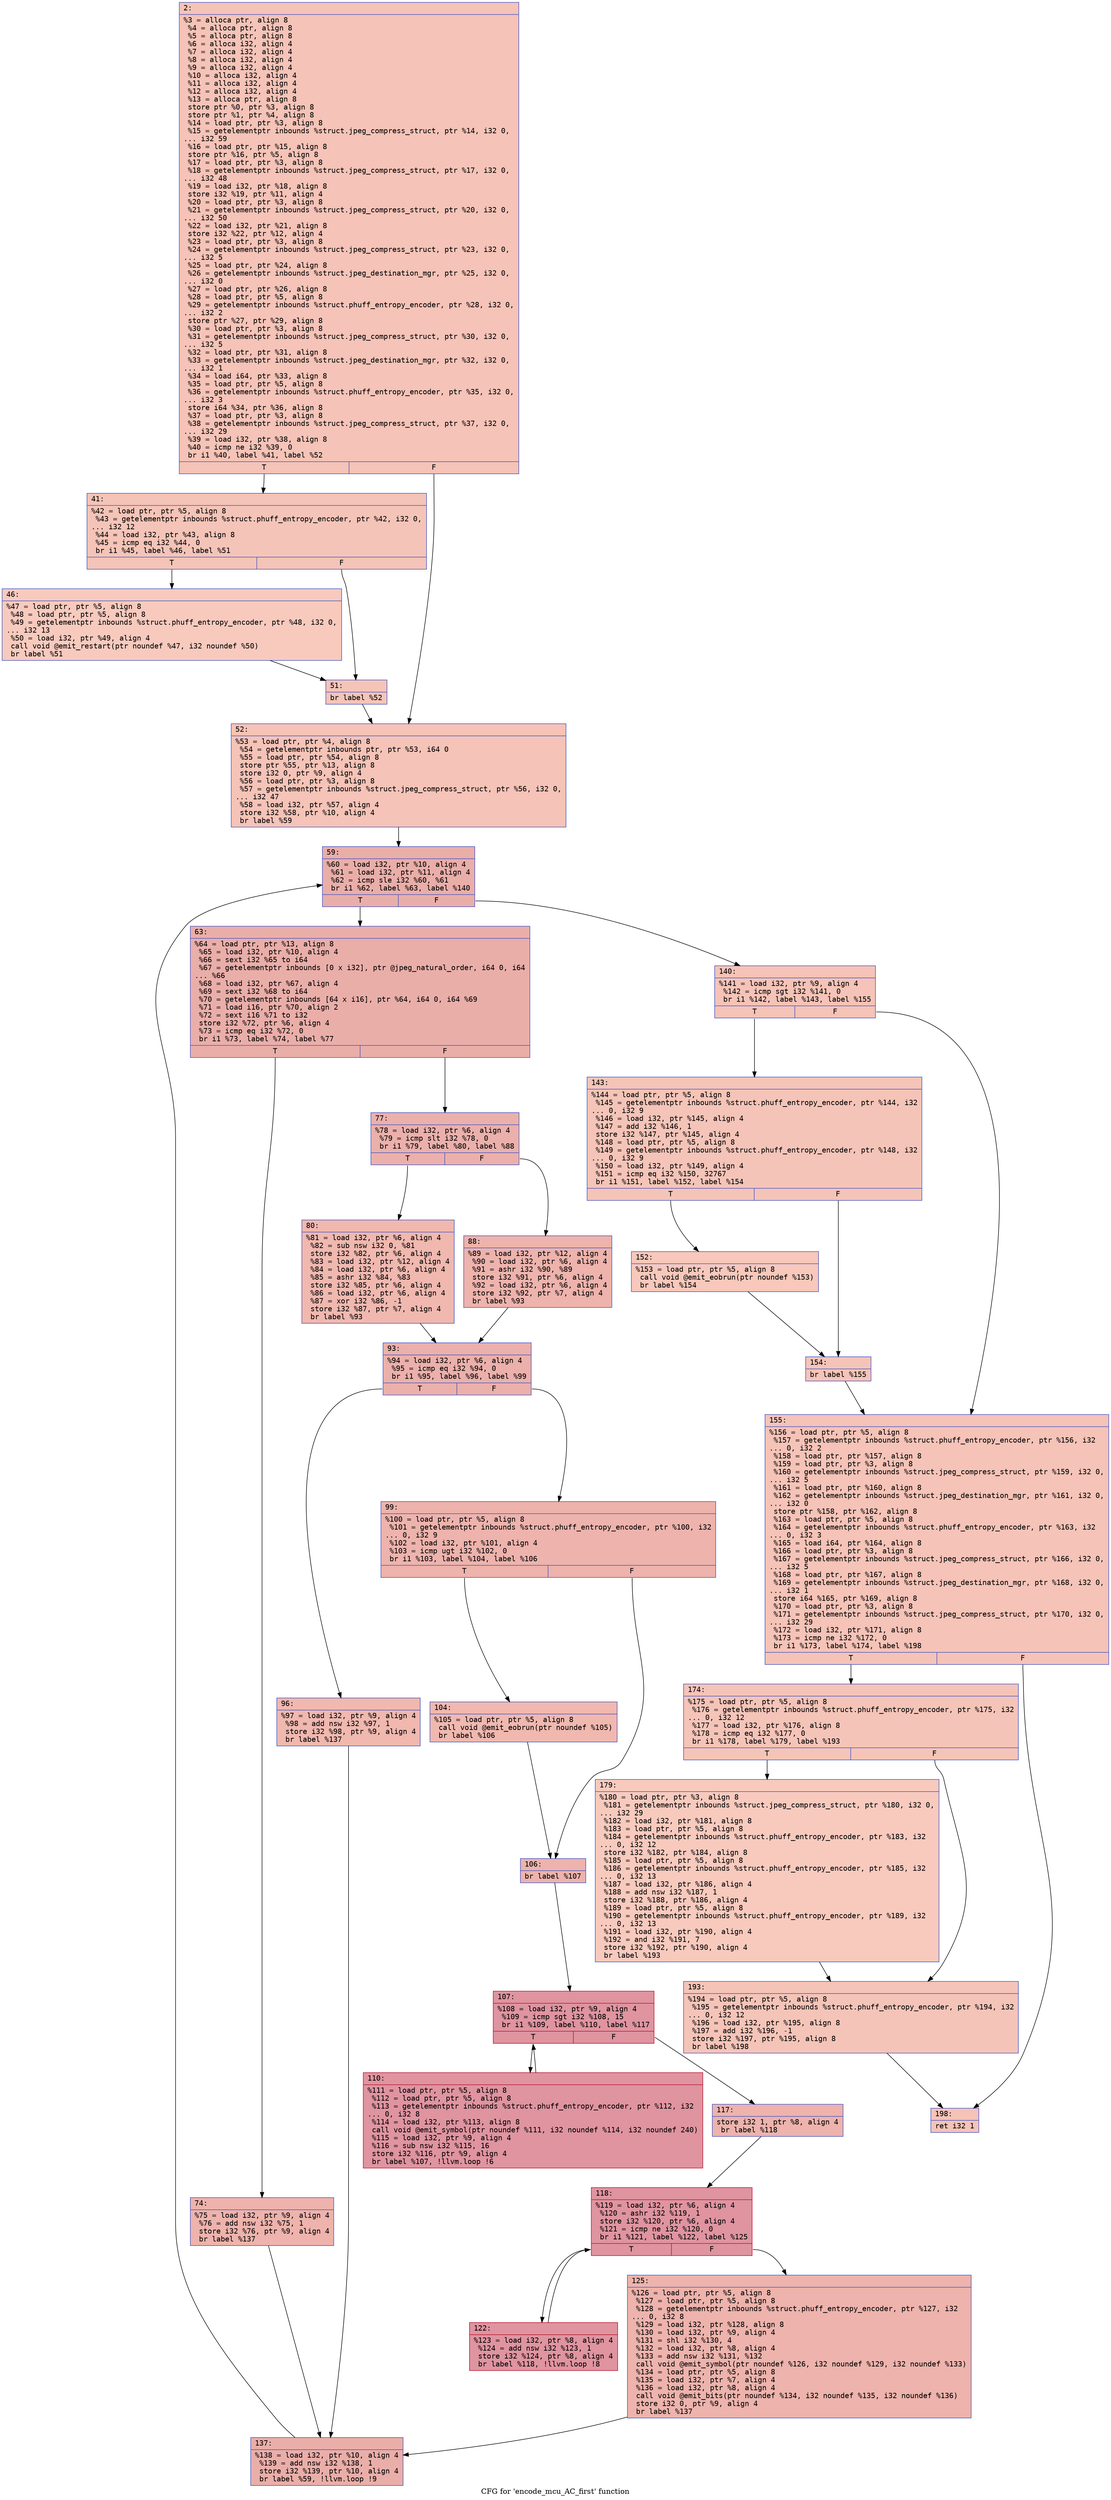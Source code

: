 digraph "CFG for 'encode_mcu_AC_first' function" {
	label="CFG for 'encode_mcu_AC_first' function";

	Node0x600002c1f610 [shape=record,color="#3d50c3ff", style=filled, fillcolor="#e8765c70" fontname="Courier",label="{2:\l|  %3 = alloca ptr, align 8\l  %4 = alloca ptr, align 8\l  %5 = alloca ptr, align 8\l  %6 = alloca i32, align 4\l  %7 = alloca i32, align 4\l  %8 = alloca i32, align 4\l  %9 = alloca i32, align 4\l  %10 = alloca i32, align 4\l  %11 = alloca i32, align 4\l  %12 = alloca i32, align 4\l  %13 = alloca ptr, align 8\l  store ptr %0, ptr %3, align 8\l  store ptr %1, ptr %4, align 8\l  %14 = load ptr, ptr %3, align 8\l  %15 = getelementptr inbounds %struct.jpeg_compress_struct, ptr %14, i32 0,\l... i32 59\l  %16 = load ptr, ptr %15, align 8\l  store ptr %16, ptr %5, align 8\l  %17 = load ptr, ptr %3, align 8\l  %18 = getelementptr inbounds %struct.jpeg_compress_struct, ptr %17, i32 0,\l... i32 48\l  %19 = load i32, ptr %18, align 8\l  store i32 %19, ptr %11, align 4\l  %20 = load ptr, ptr %3, align 8\l  %21 = getelementptr inbounds %struct.jpeg_compress_struct, ptr %20, i32 0,\l... i32 50\l  %22 = load i32, ptr %21, align 8\l  store i32 %22, ptr %12, align 4\l  %23 = load ptr, ptr %3, align 8\l  %24 = getelementptr inbounds %struct.jpeg_compress_struct, ptr %23, i32 0,\l... i32 5\l  %25 = load ptr, ptr %24, align 8\l  %26 = getelementptr inbounds %struct.jpeg_destination_mgr, ptr %25, i32 0,\l... i32 0\l  %27 = load ptr, ptr %26, align 8\l  %28 = load ptr, ptr %5, align 8\l  %29 = getelementptr inbounds %struct.phuff_entropy_encoder, ptr %28, i32 0,\l... i32 2\l  store ptr %27, ptr %29, align 8\l  %30 = load ptr, ptr %3, align 8\l  %31 = getelementptr inbounds %struct.jpeg_compress_struct, ptr %30, i32 0,\l... i32 5\l  %32 = load ptr, ptr %31, align 8\l  %33 = getelementptr inbounds %struct.jpeg_destination_mgr, ptr %32, i32 0,\l... i32 1\l  %34 = load i64, ptr %33, align 8\l  %35 = load ptr, ptr %5, align 8\l  %36 = getelementptr inbounds %struct.phuff_entropy_encoder, ptr %35, i32 0,\l... i32 3\l  store i64 %34, ptr %36, align 8\l  %37 = load ptr, ptr %3, align 8\l  %38 = getelementptr inbounds %struct.jpeg_compress_struct, ptr %37, i32 0,\l... i32 29\l  %39 = load i32, ptr %38, align 8\l  %40 = icmp ne i32 %39, 0\l  br i1 %40, label %41, label %52\l|{<s0>T|<s1>F}}"];
	Node0x600002c1f610:s0 -> Node0x600002c1f660[tooltip="2 -> 41\nProbability 62.50%" ];
	Node0x600002c1f610:s1 -> Node0x600002c1f750[tooltip="2 -> 52\nProbability 37.50%" ];
	Node0x600002c1f660 [shape=record,color="#3d50c3ff", style=filled, fillcolor="#e97a5f70" fontname="Courier",label="{41:\l|  %42 = load ptr, ptr %5, align 8\l  %43 = getelementptr inbounds %struct.phuff_entropy_encoder, ptr %42, i32 0,\l... i32 12\l  %44 = load i32, ptr %43, align 8\l  %45 = icmp eq i32 %44, 0\l  br i1 %45, label %46, label %51\l|{<s0>T|<s1>F}}"];
	Node0x600002c1f660:s0 -> Node0x600002c1f6b0[tooltip="41 -> 46\nProbability 37.50%" ];
	Node0x600002c1f660:s1 -> Node0x600002c1f700[tooltip="41 -> 51\nProbability 62.50%" ];
	Node0x600002c1f6b0 [shape=record,color="#3d50c3ff", style=filled, fillcolor="#ef886b70" fontname="Courier",label="{46:\l|  %47 = load ptr, ptr %5, align 8\l  %48 = load ptr, ptr %5, align 8\l  %49 = getelementptr inbounds %struct.phuff_entropy_encoder, ptr %48, i32 0,\l... i32 13\l  %50 = load i32, ptr %49, align 4\l  call void @emit_restart(ptr noundef %47, i32 noundef %50)\l  br label %51\l}"];
	Node0x600002c1f6b0 -> Node0x600002c1f700[tooltip="46 -> 51\nProbability 100.00%" ];
	Node0x600002c1f700 [shape=record,color="#3d50c3ff", style=filled, fillcolor="#e97a5f70" fontname="Courier",label="{51:\l|  br label %52\l}"];
	Node0x600002c1f700 -> Node0x600002c1f750[tooltip="51 -> 52\nProbability 100.00%" ];
	Node0x600002c1f750 [shape=record,color="#3d50c3ff", style=filled, fillcolor="#e8765c70" fontname="Courier",label="{52:\l|  %53 = load ptr, ptr %4, align 8\l  %54 = getelementptr inbounds ptr, ptr %53, i64 0\l  %55 = load ptr, ptr %54, align 8\l  store ptr %55, ptr %13, align 8\l  store i32 0, ptr %9, align 4\l  %56 = load ptr, ptr %3, align 8\l  %57 = getelementptr inbounds %struct.jpeg_compress_struct, ptr %56, i32 0,\l... i32 47\l  %58 = load i32, ptr %57, align 4\l  store i32 %58, ptr %10, align 4\l  br label %59\l}"];
	Node0x600002c1f750 -> Node0x600002c1f7a0[tooltip="52 -> 59\nProbability 100.00%" ];
	Node0x600002c1f7a0 [shape=record,color="#3d50c3ff", style=filled, fillcolor="#d0473d70" fontname="Courier",label="{59:\l|  %60 = load i32, ptr %10, align 4\l  %61 = load i32, ptr %11, align 4\l  %62 = icmp sle i32 %60, %61\l  br i1 %62, label %63, label %140\l|{<s0>T|<s1>F}}"];
	Node0x600002c1f7a0:s0 -> Node0x600002c1f7f0[tooltip="59 -> 63\nProbability 96.88%" ];
	Node0x600002c1f7a0:s1 -> Node0x600002c1fd40[tooltip="59 -> 140\nProbability 3.12%" ];
	Node0x600002c1f7f0 [shape=record,color="#3d50c3ff", style=filled, fillcolor="#d0473d70" fontname="Courier",label="{63:\l|  %64 = load ptr, ptr %13, align 8\l  %65 = load i32, ptr %10, align 4\l  %66 = sext i32 %65 to i64\l  %67 = getelementptr inbounds [0 x i32], ptr @jpeg_natural_order, i64 0, i64\l... %66\l  %68 = load i32, ptr %67, align 4\l  %69 = sext i32 %68 to i64\l  %70 = getelementptr inbounds [64 x i16], ptr %64, i64 0, i64 %69\l  %71 = load i16, ptr %70, align 2\l  %72 = sext i16 %71 to i32\l  store i32 %72, ptr %6, align 4\l  %73 = icmp eq i32 %72, 0\l  br i1 %73, label %74, label %77\l|{<s0>T|<s1>F}}"];
	Node0x600002c1f7f0:s0 -> Node0x600002c1f840[tooltip="63 -> 74\nProbability 37.50%" ];
	Node0x600002c1f7f0:s1 -> Node0x600002c1f890[tooltip="63 -> 77\nProbability 62.50%" ];
	Node0x600002c1f840 [shape=record,color="#3d50c3ff", style=filled, fillcolor="#d6524470" fontname="Courier",label="{74:\l|  %75 = load i32, ptr %9, align 4\l  %76 = add nsw i32 %75, 1\l  store i32 %76, ptr %9, align 4\l  br label %137\l}"];
	Node0x600002c1f840 -> Node0x600002c1fcf0[tooltip="74 -> 137\nProbability 100.00%" ];
	Node0x600002c1f890 [shape=record,color="#3d50c3ff", style=filled, fillcolor="#d24b4070" fontname="Courier",label="{77:\l|  %78 = load i32, ptr %6, align 4\l  %79 = icmp slt i32 %78, 0\l  br i1 %79, label %80, label %88\l|{<s0>T|<s1>F}}"];
	Node0x600002c1f890:s0 -> Node0x600002c1f8e0[tooltip="77 -> 80\nProbability 37.50%" ];
	Node0x600002c1f890:s1 -> Node0x600002c1f930[tooltip="77 -> 88\nProbability 62.50%" ];
	Node0x600002c1f8e0 [shape=record,color="#3d50c3ff", style=filled, fillcolor="#dc5d4a70" fontname="Courier",label="{80:\l|  %81 = load i32, ptr %6, align 4\l  %82 = sub nsw i32 0, %81\l  store i32 %82, ptr %6, align 4\l  %83 = load i32, ptr %12, align 4\l  %84 = load i32, ptr %6, align 4\l  %85 = ashr i32 %84, %83\l  store i32 %85, ptr %6, align 4\l  %86 = load i32, ptr %6, align 4\l  %87 = xor i32 %86, -1\l  store i32 %87, ptr %7, align 4\l  br label %93\l}"];
	Node0x600002c1f8e0 -> Node0x600002c1f980[tooltip="80 -> 93\nProbability 100.00%" ];
	Node0x600002c1f930 [shape=record,color="#3d50c3ff", style=filled, fillcolor="#d6524470" fontname="Courier",label="{88:\l|  %89 = load i32, ptr %12, align 4\l  %90 = load i32, ptr %6, align 4\l  %91 = ashr i32 %90, %89\l  store i32 %91, ptr %6, align 4\l  %92 = load i32, ptr %6, align 4\l  store i32 %92, ptr %7, align 4\l  br label %93\l}"];
	Node0x600002c1f930 -> Node0x600002c1f980[tooltip="88 -> 93\nProbability 100.00%" ];
	Node0x600002c1f980 [shape=record,color="#3d50c3ff", style=filled, fillcolor="#d24b4070" fontname="Courier",label="{93:\l|  %94 = load i32, ptr %6, align 4\l  %95 = icmp eq i32 %94, 0\l  br i1 %95, label %96, label %99\l|{<s0>T|<s1>F}}"];
	Node0x600002c1f980:s0 -> Node0x600002c1f9d0[tooltip="93 -> 96\nProbability 37.50%" ];
	Node0x600002c1f980:s1 -> Node0x600002c1fa20[tooltip="93 -> 99\nProbability 62.50%" ];
	Node0x600002c1f9d0 [shape=record,color="#3d50c3ff", style=filled, fillcolor="#dc5d4a70" fontname="Courier",label="{96:\l|  %97 = load i32, ptr %9, align 4\l  %98 = add nsw i32 %97, 1\l  store i32 %98, ptr %9, align 4\l  br label %137\l}"];
	Node0x600002c1f9d0 -> Node0x600002c1fcf0[tooltip="96 -> 137\nProbability 100.00%" ];
	Node0x600002c1fa20 [shape=record,color="#3d50c3ff", style=filled, fillcolor="#d6524470" fontname="Courier",label="{99:\l|  %100 = load ptr, ptr %5, align 8\l  %101 = getelementptr inbounds %struct.phuff_entropy_encoder, ptr %100, i32\l... 0, i32 9\l  %102 = load i32, ptr %101, align 4\l  %103 = icmp ugt i32 %102, 0\l  br i1 %103, label %104, label %106\l|{<s0>T|<s1>F}}"];
	Node0x600002c1fa20:s0 -> Node0x600002c1fa70[tooltip="99 -> 104\nProbability 50.00%" ];
	Node0x600002c1fa20:s1 -> Node0x600002c1fac0[tooltip="99 -> 106\nProbability 50.00%" ];
	Node0x600002c1fa70 [shape=record,color="#3d50c3ff", style=filled, fillcolor="#dc5d4a70" fontname="Courier",label="{104:\l|  %105 = load ptr, ptr %5, align 8\l  call void @emit_eobrun(ptr noundef %105)\l  br label %106\l}"];
	Node0x600002c1fa70 -> Node0x600002c1fac0[tooltip="104 -> 106\nProbability 100.00%" ];
	Node0x600002c1fac0 [shape=record,color="#3d50c3ff", style=filled, fillcolor="#d6524470" fontname="Courier",label="{106:\l|  br label %107\l}"];
	Node0x600002c1fac0 -> Node0x600002c1fb10[tooltip="106 -> 107\nProbability 100.00%" ];
	Node0x600002c1fb10 [shape=record,color="#b70d28ff", style=filled, fillcolor="#b70d2870" fontname="Courier",label="{107:\l|  %108 = load i32, ptr %9, align 4\l  %109 = icmp sgt i32 %108, 15\l  br i1 %109, label %110, label %117\l|{<s0>T|<s1>F}}"];
	Node0x600002c1fb10:s0 -> Node0x600002c1fb60[tooltip="107 -> 110\nProbability 96.88%" ];
	Node0x600002c1fb10:s1 -> Node0x600002c1fbb0[tooltip="107 -> 117\nProbability 3.12%" ];
	Node0x600002c1fb60 [shape=record,color="#b70d28ff", style=filled, fillcolor="#b70d2870" fontname="Courier",label="{110:\l|  %111 = load ptr, ptr %5, align 8\l  %112 = load ptr, ptr %5, align 8\l  %113 = getelementptr inbounds %struct.phuff_entropy_encoder, ptr %112, i32\l... 0, i32 8\l  %114 = load i32, ptr %113, align 8\l  call void @emit_symbol(ptr noundef %111, i32 noundef %114, i32 noundef 240)\l  %115 = load i32, ptr %9, align 4\l  %116 = sub nsw i32 %115, 16\l  store i32 %116, ptr %9, align 4\l  br label %107, !llvm.loop !6\l}"];
	Node0x600002c1fb60 -> Node0x600002c1fb10[tooltip="110 -> 107\nProbability 100.00%" ];
	Node0x600002c1fbb0 [shape=record,color="#3d50c3ff", style=filled, fillcolor="#d6524470" fontname="Courier",label="{117:\l|  store i32 1, ptr %8, align 4\l  br label %118\l}"];
	Node0x600002c1fbb0 -> Node0x600002c1fc00[tooltip="117 -> 118\nProbability 100.00%" ];
	Node0x600002c1fc00 [shape=record,color="#b70d28ff", style=filled, fillcolor="#b70d2870" fontname="Courier",label="{118:\l|  %119 = load i32, ptr %6, align 4\l  %120 = ashr i32 %119, 1\l  store i32 %120, ptr %6, align 4\l  %121 = icmp ne i32 %120, 0\l  br i1 %121, label %122, label %125\l|{<s0>T|<s1>F}}"];
	Node0x600002c1fc00:s0 -> Node0x600002c1fc50[tooltip="118 -> 122\nProbability 96.88%" ];
	Node0x600002c1fc00:s1 -> Node0x600002c1fca0[tooltip="118 -> 125\nProbability 3.12%" ];
	Node0x600002c1fc50 [shape=record,color="#b70d28ff", style=filled, fillcolor="#b70d2870" fontname="Courier",label="{122:\l|  %123 = load i32, ptr %8, align 4\l  %124 = add nsw i32 %123, 1\l  store i32 %124, ptr %8, align 4\l  br label %118, !llvm.loop !8\l}"];
	Node0x600002c1fc50 -> Node0x600002c1fc00[tooltip="122 -> 118\nProbability 100.00%" ];
	Node0x600002c1fca0 [shape=record,color="#3d50c3ff", style=filled, fillcolor="#d6524470" fontname="Courier",label="{125:\l|  %126 = load ptr, ptr %5, align 8\l  %127 = load ptr, ptr %5, align 8\l  %128 = getelementptr inbounds %struct.phuff_entropy_encoder, ptr %127, i32\l... 0, i32 8\l  %129 = load i32, ptr %128, align 8\l  %130 = load i32, ptr %9, align 4\l  %131 = shl i32 %130, 4\l  %132 = load i32, ptr %8, align 4\l  %133 = add nsw i32 %131, %132\l  call void @emit_symbol(ptr noundef %126, i32 noundef %129, i32 noundef %133)\l  %134 = load ptr, ptr %5, align 8\l  %135 = load i32, ptr %7, align 4\l  %136 = load i32, ptr %8, align 4\l  call void @emit_bits(ptr noundef %134, i32 noundef %135, i32 noundef %136)\l  store i32 0, ptr %9, align 4\l  br label %137\l}"];
	Node0x600002c1fca0 -> Node0x600002c1fcf0[tooltip="125 -> 137\nProbability 100.00%" ];
	Node0x600002c1fcf0 [shape=record,color="#3d50c3ff", style=filled, fillcolor="#d0473d70" fontname="Courier",label="{137:\l|  %138 = load i32, ptr %10, align 4\l  %139 = add nsw i32 %138, 1\l  store i32 %139, ptr %10, align 4\l  br label %59, !llvm.loop !9\l}"];
	Node0x600002c1fcf0 -> Node0x600002c1f7a0[tooltip="137 -> 59\nProbability 100.00%" ];
	Node0x600002c1fd40 [shape=record,color="#3d50c3ff", style=filled, fillcolor="#e8765c70" fontname="Courier",label="{140:\l|  %141 = load i32, ptr %9, align 4\l  %142 = icmp sgt i32 %141, 0\l  br i1 %142, label %143, label %155\l|{<s0>T|<s1>F}}"];
	Node0x600002c1fd40:s0 -> Node0x600002c1fd90[tooltip="140 -> 143\nProbability 62.50%" ];
	Node0x600002c1fd40:s1 -> Node0x600002c1fe80[tooltip="140 -> 155\nProbability 37.50%" ];
	Node0x600002c1fd90 [shape=record,color="#3d50c3ff", style=filled, fillcolor="#e97a5f70" fontname="Courier",label="{143:\l|  %144 = load ptr, ptr %5, align 8\l  %145 = getelementptr inbounds %struct.phuff_entropy_encoder, ptr %144, i32\l... 0, i32 9\l  %146 = load i32, ptr %145, align 4\l  %147 = add i32 %146, 1\l  store i32 %147, ptr %145, align 4\l  %148 = load ptr, ptr %5, align 8\l  %149 = getelementptr inbounds %struct.phuff_entropy_encoder, ptr %148, i32\l... 0, i32 9\l  %150 = load i32, ptr %149, align 4\l  %151 = icmp eq i32 %150, 32767\l  br i1 %151, label %152, label %154\l|{<s0>T|<s1>F}}"];
	Node0x600002c1fd90:s0 -> Node0x600002c1fde0[tooltip="143 -> 152\nProbability 50.00%" ];
	Node0x600002c1fd90:s1 -> Node0x600002c1fe30[tooltip="143 -> 154\nProbability 50.00%" ];
	Node0x600002c1fde0 [shape=record,color="#3d50c3ff", style=filled, fillcolor="#ed836670" fontname="Courier",label="{152:\l|  %153 = load ptr, ptr %5, align 8\l  call void @emit_eobrun(ptr noundef %153)\l  br label %154\l}"];
	Node0x600002c1fde0 -> Node0x600002c1fe30[tooltip="152 -> 154\nProbability 100.00%" ];
	Node0x600002c1fe30 [shape=record,color="#3d50c3ff", style=filled, fillcolor="#e97a5f70" fontname="Courier",label="{154:\l|  br label %155\l}"];
	Node0x600002c1fe30 -> Node0x600002c1fe80[tooltip="154 -> 155\nProbability 100.00%" ];
	Node0x600002c1fe80 [shape=record,color="#3d50c3ff", style=filled, fillcolor="#e8765c70" fontname="Courier",label="{155:\l|  %156 = load ptr, ptr %5, align 8\l  %157 = getelementptr inbounds %struct.phuff_entropy_encoder, ptr %156, i32\l... 0, i32 2\l  %158 = load ptr, ptr %157, align 8\l  %159 = load ptr, ptr %3, align 8\l  %160 = getelementptr inbounds %struct.jpeg_compress_struct, ptr %159, i32 0,\l... i32 5\l  %161 = load ptr, ptr %160, align 8\l  %162 = getelementptr inbounds %struct.jpeg_destination_mgr, ptr %161, i32 0,\l... i32 0\l  store ptr %158, ptr %162, align 8\l  %163 = load ptr, ptr %5, align 8\l  %164 = getelementptr inbounds %struct.phuff_entropy_encoder, ptr %163, i32\l... 0, i32 3\l  %165 = load i64, ptr %164, align 8\l  %166 = load ptr, ptr %3, align 8\l  %167 = getelementptr inbounds %struct.jpeg_compress_struct, ptr %166, i32 0,\l... i32 5\l  %168 = load ptr, ptr %167, align 8\l  %169 = getelementptr inbounds %struct.jpeg_destination_mgr, ptr %168, i32 0,\l... i32 1\l  store i64 %165, ptr %169, align 8\l  %170 = load ptr, ptr %3, align 8\l  %171 = getelementptr inbounds %struct.jpeg_compress_struct, ptr %170, i32 0,\l... i32 29\l  %172 = load i32, ptr %171, align 8\l  %173 = icmp ne i32 %172, 0\l  br i1 %173, label %174, label %198\l|{<s0>T|<s1>F}}"];
	Node0x600002c1fe80:s0 -> Node0x600002c1fed0[tooltip="155 -> 174\nProbability 62.50%" ];
	Node0x600002c1fe80:s1 -> Node0x600002c18000[tooltip="155 -> 198\nProbability 37.50%" ];
	Node0x600002c1fed0 [shape=record,color="#3d50c3ff", style=filled, fillcolor="#e97a5f70" fontname="Courier",label="{174:\l|  %175 = load ptr, ptr %5, align 8\l  %176 = getelementptr inbounds %struct.phuff_entropy_encoder, ptr %175, i32\l... 0, i32 12\l  %177 = load i32, ptr %176, align 8\l  %178 = icmp eq i32 %177, 0\l  br i1 %178, label %179, label %193\l|{<s0>T|<s1>F}}"];
	Node0x600002c1fed0:s0 -> Node0x600002c1ff20[tooltip="174 -> 179\nProbability 37.50%" ];
	Node0x600002c1fed0:s1 -> Node0x600002c1ff70[tooltip="174 -> 193\nProbability 62.50%" ];
	Node0x600002c1ff20 [shape=record,color="#3d50c3ff", style=filled, fillcolor="#ef886b70" fontname="Courier",label="{179:\l|  %180 = load ptr, ptr %3, align 8\l  %181 = getelementptr inbounds %struct.jpeg_compress_struct, ptr %180, i32 0,\l... i32 29\l  %182 = load i32, ptr %181, align 8\l  %183 = load ptr, ptr %5, align 8\l  %184 = getelementptr inbounds %struct.phuff_entropy_encoder, ptr %183, i32\l... 0, i32 12\l  store i32 %182, ptr %184, align 8\l  %185 = load ptr, ptr %5, align 8\l  %186 = getelementptr inbounds %struct.phuff_entropy_encoder, ptr %185, i32\l... 0, i32 13\l  %187 = load i32, ptr %186, align 4\l  %188 = add nsw i32 %187, 1\l  store i32 %188, ptr %186, align 4\l  %189 = load ptr, ptr %5, align 8\l  %190 = getelementptr inbounds %struct.phuff_entropy_encoder, ptr %189, i32\l... 0, i32 13\l  %191 = load i32, ptr %190, align 4\l  %192 = and i32 %191, 7\l  store i32 %192, ptr %190, align 4\l  br label %193\l}"];
	Node0x600002c1ff20 -> Node0x600002c1ff70[tooltip="179 -> 193\nProbability 100.00%" ];
	Node0x600002c1ff70 [shape=record,color="#3d50c3ff", style=filled, fillcolor="#e97a5f70" fontname="Courier",label="{193:\l|  %194 = load ptr, ptr %5, align 8\l  %195 = getelementptr inbounds %struct.phuff_entropy_encoder, ptr %194, i32\l... 0, i32 12\l  %196 = load i32, ptr %195, align 8\l  %197 = add i32 %196, -1\l  store i32 %197, ptr %195, align 8\l  br label %198\l}"];
	Node0x600002c1ff70 -> Node0x600002c18000[tooltip="193 -> 198\nProbability 100.00%" ];
	Node0x600002c18000 [shape=record,color="#3d50c3ff", style=filled, fillcolor="#e8765c70" fontname="Courier",label="{198:\l|  ret i32 1\l}"];
}

